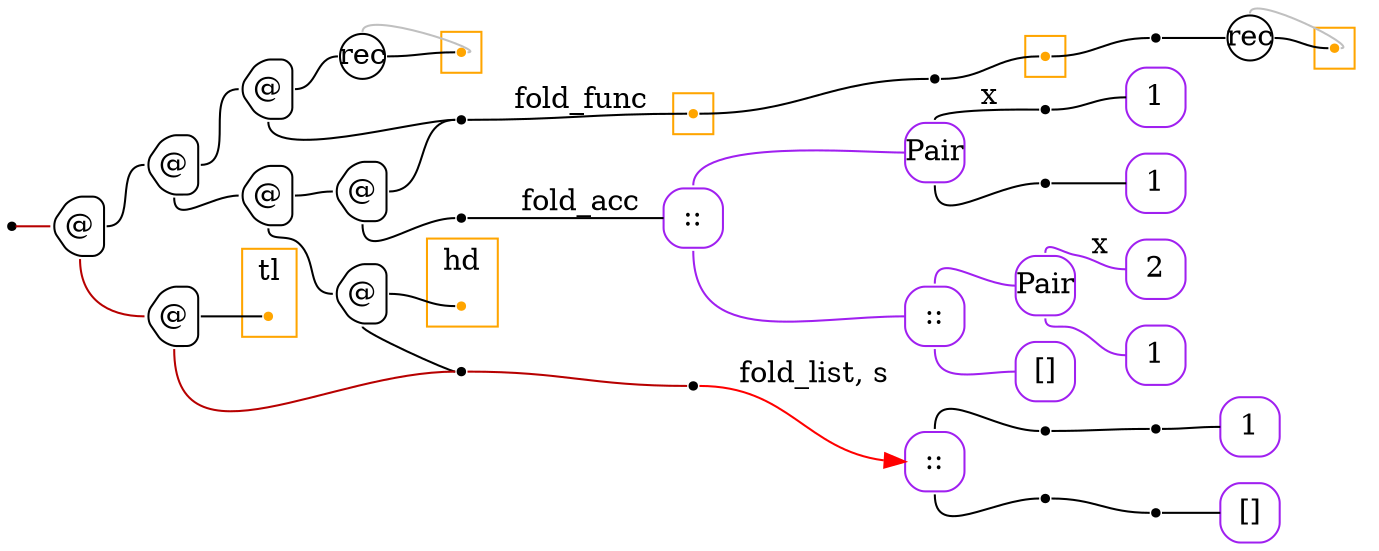 digraph G {
  rankdir=LR;
  edge[arrowhead=none,arrowtail=none];
  node[fixedsize=true,shape=circle]
  size="9.201041666666667,5.219270833333334";
  labeldistance=0;
  nodesep=.175;
  ranksep=.175;

 nd1[shape=point];
   nd15[label="1",tooltip="nd15-ConstGraph",style=rounded,orientation=90,shape=square,width=.4,height=.4,color="purple"];
   nd21[label="2",tooltip="nd21-ConstGraph",style=rounded,orientation=90,shape=square,width=.4,height=.4,color="purple"];
   nd27[label="1",tooltip="nd27-ConstGraph",style=rounded,orientation=90,shape=square,width=.4,height=.4,color="purple"];
   nd32[label="[]",tooltip="nd32-ConstEmptyGraph",style=rounded,orientation=90,shape=square,width=.4,height=.4,color="purple"];
 subgraph cluster_nd174 {
   graph[style=fill,color="orange"];
   ndcluster_nd174[tooltip="nd174",orientation=90,shape=point,color="orange"];
 };
   nd592[label="1",tooltip="nd592-ConstGraph",style=rounded,orientation=90,shape=square,width=.4,height=.4,color="purple"];
   nd686[label="Pair",tooltip="nd686-ConstPairGraph",style=rounded,orientation=90,shape=square,width=.4,height=.4,color="purple"];
   nd777[label="::",tooltip="nd777-ConstListGraph",style=rounded,orientation=90,shape=square,width=.4,height=.4,color="purple"];
 nd780[label=" ",tooltip="nd780-ContractGraph",style=rounded,orientation=90,shape=point];
 nd781[label=" ",tooltip="nd781-ContractGraph",style=rounded,orientation=90,shape=point];
 nd885[label=" ",tooltip="nd885-ContractGraph",style=rounded,orientation=90,shape=point];
 nd918[label=" ",tooltip="nd918-ContractGraph",style=rounded,orientation=90,shape=point];
 nd919[label=" ",tooltip="nd919-ContractGraph",style=rounded,orientation=90,shape=point];
 subgraph cluster_nd383 {
   graph[style=fill,color="orange"];
   ndcluster_nd383[tooltip="nd383",orientation=90,shape=point,color="orange"];
 };
 nd946[label="rec",tooltip="nd946-RecurGraph",style=rounded,width=.3,height=.3,color="#000000"];
   subgraph cluster_nd950 {
     graph[style=fill,color="orange"];
     ndcluster_nd950[tooltip="nd950",orientation=90,shape=point,color="orange"];
   };
 nd1152[label=" ",tooltip="nd1152-ContractGraph",style=rounded,orientation=90,shape=point];
   nd1071[label="1",tooltip="nd1071-ConstGraph",style=rounded,orientation=90,shape=square,width=.4,height=.4,color="purple"];
   nd1075[label="[]",tooltip="nd1075-ConstEmptyGraph",style=rounded,orientation=90,shape=square,width=.4,height=.4,color="purple"];
   nd1165[label="Pair",tooltip="nd1165-ConstPairGraph",style=rounded,orientation=90,shape=square,width=.4,height=.4,color="purple"];
   nd1171[label="::",tooltip="nd1171-ConstListGraph",style=rounded,orientation=90,shape=square,width=.4,height=.4,color="purple"];
   nd1178[label="::",tooltip="nd1178-ConstListGraph",style=rounded,orientation=90,shape=square,width=.4,height=.4,color="purple"];
 nd1182[label="rec",tooltip="nd1182-RecurGraph",style=rounded,width=.3,height=.3,color="#000000"];
   subgraph cluster_nd1186 {
     graph[style=fill,color="orange"];
     ndcluster_nd1186[tooltip="nd1186",orientation=90,shape=point,color="orange"];
   };
 nd718[label="@",tooltip="nd718-AppGraph",style=rounded,orientation=90,shape=house,width=.4,height=.4,color="#000000"];
 nd719[label="@",tooltip="nd719-AppGraph",style=rounded,orientation=90,shape=house,width=.4,height=.4,color="#000000"];
 nd720[label="@",tooltip="nd720-AppGraph",style=rounded,orientation=90,shape=house,width=.4,height=.4,color="#000000"];
 nd723[label="@",tooltip="nd723-AppGraph",style=rounded,orientation=90,shape=house,width=.4,height=.4,color="#000000"];
 nd724[label="@",tooltip="nd724-AppGraph",style=rounded,orientation=90,shape=house,width=.4,height=.4,color="#000000"];
 nd727[label="@",tooltip="nd727-AppGraph",style=rounded,orientation=90,shape=house,width=.4,height=.4,color="#000000"];
 subgraph cluster_nd730 {
   graph[style=fill,color="orange",label="hd"];
   ndcluster_nd730[tooltip="nd730",orientation=90,shape=point,color="orange"];
 };
 nd734[label=" ",tooltip="nd734-ContractGraph",style=rounded,orientation=90,shape=point];
 nd736[label="@",tooltip="nd736-AppGraph",style=rounded,orientation=90,shape=house,width=.4,height=.4,color="#000000"];
 subgraph cluster_nd739 {
   graph[style=fill,color="orange",label="tl"];
   ndcluster_nd739[tooltip="nd739",orientation=90,shape=point,color="orange"];
 };
 nd743[label=" ",tooltip="nd743-ContractGraph",style=rounded,orientation=90,shape=point];
 nd744[label=" ",tooltip="nd744-ContractGraph",style=rounded,orientation=90,shape=point];
 nd745[label=" ",tooltip="nd745-ContractGraph",style=rounded,orientation=90,shape=point];
 nd1244[label=" ",tooltip="nd1244-ContractGraph",style=rounded,orientation=90,shape=point];
 nd1245[label=" ",tooltip="nd1245-ContractGraph",style=rounded,orientation=90,shape=point];

  ndcluster_nd174->nd885[tailport=e,headport=w];
  nd780->nd27[tailport=e,headport=w];
  nd781->nd32[tailport=e,headport=w];
  ndcluster_nd383->nd1152[tailport=e,headport=w];
  nd885->ndcluster_nd383[tailport=e,headport=w];
  nd1152->nd946[tailport=e,headport=w,color=black,arrowhead=none,arrowtail=none];
  nd686->nd919[tailport=s,headport=w];
  nd686->nd918[label="x",tailport=n,headport=w];
  nd918->nd15[tailport=e,headport=w];
  nd919->nd592[tailport=e,headport=w];
  nd1178->nd686[tailport=n,headport=w,color=purple,arrowhead=none,arrowtail=none];
  nd720->nd1182[tailport=e,headport=w,color=black,arrowhead=none,arrowtail=none];
  nd724->nd734[tailport=e,headport=w];
  nd727->ndcluster_nd730[tailport=e,headport=w];
  nd723->nd724[tailport=e,headport=w];
  nd723->nd727[tailport=s,headport=w];
  nd719->nd720[tailport=e,headport=w];
  nd719->nd723[tailport=s,headport=w];
  nd720->nd734[tailport=s,headport=w];
  nd736->ndcluster_nd739[tailport=e,headport=w];
  nd718->nd719[tailport=e,headport=w];
  nd718->nd736[tailport=s,headport=w,color="#b70000",arrowhead=none,arrowtail=none];
  nd736->nd743[tailport=s,headport=w,color="#b70000",arrowhead=none,arrowtail=none];
  nd727->nd743[tailport=s,headport=w];
  nd1->nd718[label="",tailport=e,headport=w,color="#b70000",arrowhead=none,arrowtail=none];
  nd724->nd744[tailport=s,headport=w];
  nd743->nd745[tailport=e,headport=w,color="#b70000",arrowhead=none,arrowtail=none];
  nd745->nd777[label="fold_list, s",tailport=e,headport=w,color=red,arrowhead=normal];
  nd744->nd1178[label="fold_acc",tailport=e,headport=w];
  nd734->ndcluster_nd174[label="fold_func",tailport=e,headport=w];
  nd777->nd1244[tailport=n,headport=w];
  nd777->nd1245[tailport=s,headport=w];
  nd1244->nd780[tailport=e,headport=w];
  nd1245->nd781[tailport=e,headport=w];
  nd946->ndcluster_nd950[dir=back,headport=e,tailport=n,color=grey,arrowhead=none,arrowtail=none];
  nd946->ndcluster_nd950[tailport=e,headport=w];
  nd1165->nd1071[tailport=s,headport=w,color=purple,arrowhead=none,arrowtail=none];
  nd1171->nd1165[tailport=n,headport=w,color=purple,arrowhead=none,arrowtail=none];
  nd1171->nd1075[tailport=s,headport=w,color=purple,arrowhead=none,arrowtail=none];
  nd1178->nd1171[label="",tailport=s,headport=w,color=purple,arrowhead=none,arrowtail=none];
  nd1165->nd21[label="x",tailport=n,headport=w,color=purple,arrowhead=none,arrowtail=none];
  nd1182->ndcluster_nd1186[dir=back,headport=e,tailport=n,color=grey,arrowhead=none,arrowtail=none];
  nd1182->ndcluster_nd1186[tailport=e,headport=w];
}